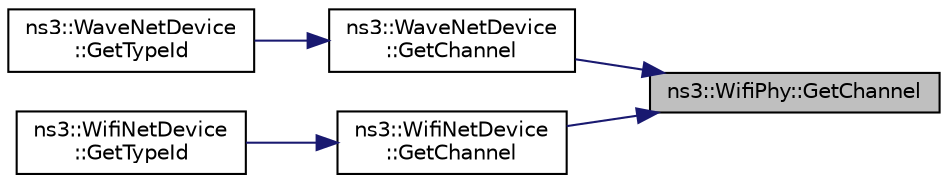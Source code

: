 digraph "ns3::WifiPhy::GetChannel"
{
 // LATEX_PDF_SIZE
  edge [fontname="Helvetica",fontsize="10",labelfontname="Helvetica",labelfontsize="10"];
  node [fontname="Helvetica",fontsize="10",shape=record];
  rankdir="RL";
  Node1 [label="ns3::WifiPhy::GetChannel",height=0.2,width=0.4,color="black", fillcolor="grey75", style="filled", fontcolor="black",tooltip="Return the Channel this WifiPhy is connected to."];
  Node1 -> Node2 [dir="back",color="midnightblue",fontsize="10",style="solid",fontname="Helvetica"];
  Node2 [label="ns3::WaveNetDevice\l::GetChannel",height=0.2,width=0.4,color="black", fillcolor="white", style="filled",URL="$classns3_1_1_wave_net_device.html#a5a6b97a2ae7afd185886c1dc97ce44d3",tooltip=" "];
  Node2 -> Node3 [dir="back",color="midnightblue",fontsize="10",style="solid",fontname="Helvetica"];
  Node3 [label="ns3::WaveNetDevice\l::GetTypeId",height=0.2,width=0.4,color="black", fillcolor="white", style="filled",URL="$classns3_1_1_wave_net_device.html#a89ef5e155729b91ccf8c5e057bdb31af",tooltip="Get the type ID."];
  Node1 -> Node4 [dir="back",color="midnightblue",fontsize="10",style="solid",fontname="Helvetica"];
  Node4 [label="ns3::WifiNetDevice\l::GetChannel",height=0.2,width=0.4,color="black", fillcolor="white", style="filled",URL="$classns3_1_1_wifi_net_device.html#a29473d4b00433db482841a5904246bcf",tooltip=" "];
  Node4 -> Node5 [dir="back",color="midnightblue",fontsize="10",style="solid",fontname="Helvetica"];
  Node5 [label="ns3::WifiNetDevice\l::GetTypeId",height=0.2,width=0.4,color="black", fillcolor="white", style="filled",URL="$classns3_1_1_wifi_net_device.html#a94194d4a4f27318dd13627ab9d8a2bce",tooltip="Get the type ID."];
}
